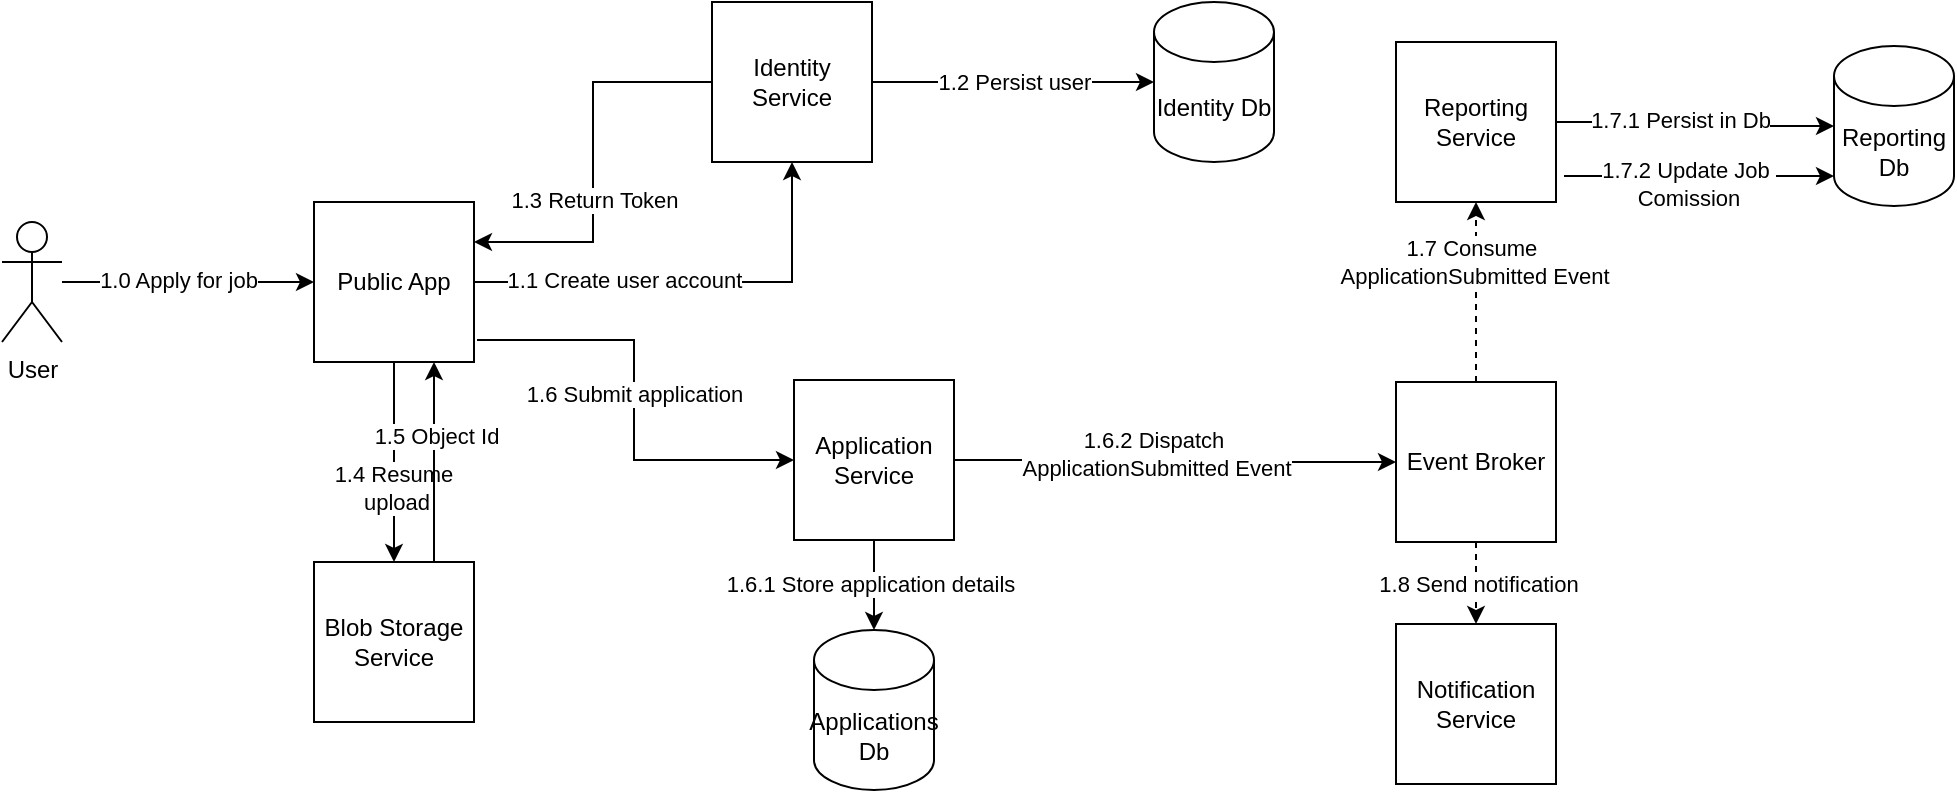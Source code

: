 <mxfile version="24.7.17">
  <diagram name="Page-1" id="GXDkSL0PC6GNDKpRCIQ0">
    <mxGraphModel dx="1026" dy="650" grid="1" gridSize="10" guides="1" tooltips="1" connect="1" arrows="1" fold="1" page="1" pageScale="1" pageWidth="850" pageHeight="1100" math="0" shadow="0">
      <root>
        <mxCell id="0" />
        <mxCell id="1" parent="0" />
        <mxCell id="Frbe6yG20Wet4R6j3Qqw-1" style="edgeStyle=orthogonalEdgeStyle;rounded=0;orthogonalLoop=1;jettySize=auto;html=1;" edge="1" parent="1" source="Frbe6yG20Wet4R6j3Qqw-3" target="Frbe6yG20Wet4R6j3Qqw-12">
          <mxGeometry relative="1" as="geometry" />
        </mxCell>
        <mxCell id="Frbe6yG20Wet4R6j3Qqw-2" value="1.0 Apply for job" style="edgeLabel;html=1;align=center;verticalAlign=middle;resizable=0;points=[];" vertex="1" connectable="0" parent="Frbe6yG20Wet4R6j3Qqw-1">
          <mxGeometry x="-0.35" y="1" relative="1" as="geometry">
            <mxPoint x="17" as="offset" />
          </mxGeometry>
        </mxCell>
        <mxCell id="Frbe6yG20Wet4R6j3Qqw-3" value="User" style="shape=umlActor;verticalLabelPosition=bottom;verticalAlign=top;html=1;outlineConnect=0;" vertex="1" parent="1">
          <mxGeometry x="84" y="120" width="30" height="60" as="geometry" />
        </mxCell>
        <mxCell id="Frbe6yG20Wet4R6j3Qqw-4" style="edgeStyle=orthogonalEdgeStyle;rounded=0;orthogonalLoop=1;jettySize=auto;html=1;" edge="1" parent="1" source="Frbe6yG20Wet4R6j3Qqw-8" target="Frbe6yG20Wet4R6j3Qqw-20">
          <mxGeometry relative="1" as="geometry" />
        </mxCell>
        <mxCell id="Frbe6yG20Wet4R6j3Qqw-5" value="1.6.2 Dispatch&amp;nbsp;&lt;div&gt;ApplicationSubmitted Event&lt;/div&gt;" style="edgeLabel;html=1;align=center;verticalAlign=middle;resizable=0;points=[];" vertex="1" connectable="0" parent="Frbe6yG20Wet4R6j3Qqw-4">
          <mxGeometry x="-0.124" relative="1" as="geometry">
            <mxPoint x="4" y="-3" as="offset" />
          </mxGeometry>
        </mxCell>
        <mxCell id="Frbe6yG20Wet4R6j3Qqw-6" style="edgeStyle=orthogonalEdgeStyle;rounded=0;orthogonalLoop=1;jettySize=auto;html=1;" edge="1" parent="1" source="Frbe6yG20Wet4R6j3Qqw-8" target="Frbe6yG20Wet4R6j3Qqw-23">
          <mxGeometry relative="1" as="geometry" />
        </mxCell>
        <mxCell id="Frbe6yG20Wet4R6j3Qqw-7" value="1.6.1 Store application details" style="edgeLabel;html=1;align=center;verticalAlign=middle;resizable=0;points=[];" vertex="1" connectable="0" parent="Frbe6yG20Wet4R6j3Qqw-6">
          <mxGeometry x="-0.04" y="-2" relative="1" as="geometry">
            <mxPoint as="offset" />
          </mxGeometry>
        </mxCell>
        <mxCell id="Frbe6yG20Wet4R6j3Qqw-8" value="Application Service" style="whiteSpace=wrap;html=1;aspect=fixed;" vertex="1" parent="1">
          <mxGeometry x="480" y="199" width="80" height="80" as="geometry" />
        </mxCell>
        <mxCell id="Frbe6yG20Wet4R6j3Qqw-9" style="edgeStyle=orthogonalEdgeStyle;rounded=0;orthogonalLoop=1;jettySize=auto;html=1;entryX=0.5;entryY=1;entryDx=0;entryDy=0;" edge="1" parent="1" source="Frbe6yG20Wet4R6j3Qqw-12" target="Frbe6yG20Wet4R6j3Qqw-15">
          <mxGeometry relative="1" as="geometry" />
        </mxCell>
        <mxCell id="Frbe6yG20Wet4R6j3Qqw-10" value="1.1 Create user account" style="edgeLabel;html=1;align=center;verticalAlign=middle;resizable=0;points=[];" vertex="1" connectable="0" parent="Frbe6yG20Wet4R6j3Qqw-9">
          <mxGeometry x="-0.4" y="-2" relative="1" as="geometry">
            <mxPoint x="9" y="-3" as="offset" />
          </mxGeometry>
        </mxCell>
        <mxCell id="Frbe6yG20Wet4R6j3Qqw-39" style="edgeStyle=orthogonalEdgeStyle;rounded=0;orthogonalLoop=1;jettySize=auto;html=1;entryX=0.5;entryY=0;entryDx=0;entryDy=0;" edge="1" parent="1" source="Frbe6yG20Wet4R6j3Qqw-12" target="Frbe6yG20Wet4R6j3Qqw-38">
          <mxGeometry relative="1" as="geometry" />
        </mxCell>
        <mxCell id="Frbe6yG20Wet4R6j3Qqw-40" value="1.4 Resume&amp;nbsp;&lt;div&gt;upload&lt;/div&gt;" style="edgeLabel;html=1;align=center;verticalAlign=middle;resizable=0;points=[];" vertex="1" connectable="0" parent="Frbe6yG20Wet4R6j3Qqw-39">
          <mxGeometry x="0.26" y="1" relative="1" as="geometry">
            <mxPoint as="offset" />
          </mxGeometry>
        </mxCell>
        <mxCell id="Frbe6yG20Wet4R6j3Qqw-46" style="edgeStyle=orthogonalEdgeStyle;rounded=0;orthogonalLoop=1;jettySize=auto;html=1;entryX=0;entryY=0.5;entryDx=0;entryDy=0;exitX=1.019;exitY=0.863;exitDx=0;exitDy=0;exitPerimeter=0;" edge="1" parent="1" source="Frbe6yG20Wet4R6j3Qqw-12" target="Frbe6yG20Wet4R6j3Qqw-8">
          <mxGeometry relative="1" as="geometry" />
        </mxCell>
        <mxCell id="Frbe6yG20Wet4R6j3Qqw-47" value="1.6 Submit application" style="edgeLabel;html=1;align=center;verticalAlign=middle;resizable=0;points=[];" vertex="1" connectable="0" parent="Frbe6yG20Wet4R6j3Qqw-46">
          <mxGeometry x="-0.033" relative="1" as="geometry">
            <mxPoint as="offset" />
          </mxGeometry>
        </mxCell>
        <mxCell id="Frbe6yG20Wet4R6j3Qqw-12" value="Public App" style="whiteSpace=wrap;html=1;aspect=fixed;" vertex="1" parent="1">
          <mxGeometry x="240" y="110" width="80" height="80" as="geometry" />
        </mxCell>
        <mxCell id="Frbe6yG20Wet4R6j3Qqw-13" style="edgeStyle=orthogonalEdgeStyle;rounded=0;orthogonalLoop=1;jettySize=auto;html=1;entryX=1;entryY=0.25;entryDx=0;entryDy=0;" edge="1" parent="1" source="Frbe6yG20Wet4R6j3Qqw-15" target="Frbe6yG20Wet4R6j3Qqw-12">
          <mxGeometry relative="1" as="geometry" />
        </mxCell>
        <mxCell id="Frbe6yG20Wet4R6j3Qqw-14" value="1.3 Return Token" style="edgeLabel;html=1;align=center;verticalAlign=middle;resizable=0;points=[];" vertex="1" connectable="0" parent="Frbe6yG20Wet4R6j3Qqw-13">
          <mxGeometry x="0.191" relative="1" as="geometry">
            <mxPoint as="offset" />
          </mxGeometry>
        </mxCell>
        <mxCell id="Frbe6yG20Wet4R6j3Qqw-15" value="Identity Service" style="whiteSpace=wrap;html=1;aspect=fixed;" vertex="1" parent="1">
          <mxGeometry x="439" y="10" width="80" height="80" as="geometry" />
        </mxCell>
        <mxCell id="Frbe6yG20Wet4R6j3Qqw-18" style="edgeStyle=orthogonalEdgeStyle;rounded=0;orthogonalLoop=1;jettySize=auto;html=1;entryX=0.5;entryY=1;entryDx=0;entryDy=0;dashed=1;" edge="1" parent="1" source="Frbe6yG20Wet4R6j3Qqw-20" target="Frbe6yG20Wet4R6j3Qqw-30">
          <mxGeometry relative="1" as="geometry" />
        </mxCell>
        <mxCell id="Frbe6yG20Wet4R6j3Qqw-19" value="1.7 Consume&amp;nbsp;&lt;br&gt;&lt;div&gt;ApplicationSubmitted Event&lt;/div&gt;" style="edgeLabel;html=1;align=center;verticalAlign=middle;resizable=0;points=[];" vertex="1" connectable="0" parent="Frbe6yG20Wet4R6j3Qqw-18">
          <mxGeometry x="0.345" y="1" relative="1" as="geometry">
            <mxPoint as="offset" />
          </mxGeometry>
        </mxCell>
        <mxCell id="Frbe6yG20Wet4R6j3Qqw-20" value="Event Broker" style="whiteSpace=wrap;html=1;aspect=fixed;" vertex="1" parent="1">
          <mxGeometry x="781" y="200" width="80" height="80" as="geometry" />
        </mxCell>
        <mxCell id="Frbe6yG20Wet4R6j3Qqw-21" value="Identity Db" style="shape=cylinder3;whiteSpace=wrap;html=1;boundedLbl=1;backgroundOutline=1;size=15;" vertex="1" parent="1">
          <mxGeometry x="660" y="10" width="60" height="80" as="geometry" />
        </mxCell>
        <mxCell id="Frbe6yG20Wet4R6j3Qqw-22" value="1.2 Persist user" style="edgeStyle=orthogonalEdgeStyle;rounded=0;orthogonalLoop=1;jettySize=auto;html=1;entryX=0;entryY=0.5;entryDx=0;entryDy=0;entryPerimeter=0;" edge="1" parent="1" source="Frbe6yG20Wet4R6j3Qqw-15" target="Frbe6yG20Wet4R6j3Qqw-21">
          <mxGeometry relative="1" as="geometry" />
        </mxCell>
        <mxCell id="Frbe6yG20Wet4R6j3Qqw-23" value="Applications Db" style="shape=cylinder3;whiteSpace=wrap;html=1;boundedLbl=1;backgroundOutline=1;size=15;" vertex="1" parent="1">
          <mxGeometry x="490" y="324" width="60" height="80" as="geometry" />
        </mxCell>
        <mxCell id="Frbe6yG20Wet4R6j3Qqw-29" value="Reporting Db" style="shape=cylinder3;whiteSpace=wrap;html=1;boundedLbl=1;backgroundOutline=1;size=15;" vertex="1" parent="1">
          <mxGeometry x="1000" y="32" width="60" height="80" as="geometry" />
        </mxCell>
        <mxCell id="Frbe6yG20Wet4R6j3Qqw-30" value="Reporting Service" style="whiteSpace=wrap;html=1;aspect=fixed;" vertex="1" parent="1">
          <mxGeometry x="781" y="30" width="80" height="80" as="geometry" />
        </mxCell>
        <mxCell id="Frbe6yG20Wet4R6j3Qqw-31" style="edgeStyle=orthogonalEdgeStyle;rounded=0;orthogonalLoop=1;jettySize=auto;html=1;entryX=0;entryY=0.5;entryDx=0;entryDy=0;entryPerimeter=0;" edge="1" parent="1" source="Frbe6yG20Wet4R6j3Qqw-30" target="Frbe6yG20Wet4R6j3Qqw-29">
          <mxGeometry relative="1" as="geometry" />
        </mxCell>
        <mxCell id="Frbe6yG20Wet4R6j3Qqw-32" value="1.7.1 Persist in Db" style="edgeLabel;html=1;align=center;verticalAlign=middle;resizable=0;points=[];" vertex="1" connectable="0" parent="Frbe6yG20Wet4R6j3Qqw-31">
          <mxGeometry x="-0.25" y="3" relative="1" as="geometry">
            <mxPoint x="9" y="2" as="offset" />
          </mxGeometry>
        </mxCell>
        <mxCell id="Frbe6yG20Wet4R6j3Qqw-33" value="Notification Service" style="whiteSpace=wrap;html=1;aspect=fixed;" vertex="1" parent="1">
          <mxGeometry x="781" y="321" width="80" height="80" as="geometry" />
        </mxCell>
        <mxCell id="Frbe6yG20Wet4R6j3Qqw-34" style="edgeStyle=orthogonalEdgeStyle;rounded=0;orthogonalLoop=1;jettySize=auto;html=1;entryX=0.5;entryY=0;entryDx=0;entryDy=0;dashed=1;" edge="1" parent="1" source="Frbe6yG20Wet4R6j3Qqw-20" target="Frbe6yG20Wet4R6j3Qqw-33">
          <mxGeometry relative="1" as="geometry" />
        </mxCell>
        <mxCell id="Frbe6yG20Wet4R6j3Qqw-35" value="1.8 Send notification" style="edgeLabel;html=1;align=center;verticalAlign=middle;resizable=0;points=[];" vertex="1" connectable="0" parent="Frbe6yG20Wet4R6j3Qqw-34">
          <mxGeometry x="0.007" y="1" relative="1" as="geometry">
            <mxPoint as="offset" />
          </mxGeometry>
        </mxCell>
        <mxCell id="Frbe6yG20Wet4R6j3Qqw-41" style="edgeStyle=orthogonalEdgeStyle;rounded=0;orthogonalLoop=1;jettySize=auto;html=1;entryX=0.75;entryY=1;entryDx=0;entryDy=0;exitX=0.75;exitY=0;exitDx=0;exitDy=0;" edge="1" parent="1" source="Frbe6yG20Wet4R6j3Qqw-38" target="Frbe6yG20Wet4R6j3Qqw-12">
          <mxGeometry relative="1" as="geometry" />
        </mxCell>
        <mxCell id="Frbe6yG20Wet4R6j3Qqw-42" value="1.5 Object Id" style="edgeLabel;html=1;align=center;verticalAlign=middle;resizable=0;points=[];" vertex="1" connectable="0" parent="Frbe6yG20Wet4R6j3Qqw-41">
          <mxGeometry x="0.26" relative="1" as="geometry">
            <mxPoint x="1" as="offset" />
          </mxGeometry>
        </mxCell>
        <mxCell id="Frbe6yG20Wet4R6j3Qqw-38" value="Blob Storage Service" style="whiteSpace=wrap;html=1;aspect=fixed;" vertex="1" parent="1">
          <mxGeometry x="240" y="290" width="80" height="80" as="geometry" />
        </mxCell>
        <mxCell id="Frbe6yG20Wet4R6j3Qqw-48" style="edgeStyle=orthogonalEdgeStyle;rounded=0;orthogonalLoop=1;jettySize=auto;html=1;entryX=0;entryY=1;entryDx=0;entryDy=-15;entryPerimeter=0;exitX=1.05;exitY=0.838;exitDx=0;exitDy=0;exitPerimeter=0;" edge="1" parent="1" source="Frbe6yG20Wet4R6j3Qqw-30" target="Frbe6yG20Wet4R6j3Qqw-29">
          <mxGeometry relative="1" as="geometry" />
        </mxCell>
        <mxCell id="Frbe6yG20Wet4R6j3Qqw-49" value="1.7.2 Update Job&amp;nbsp;&lt;div&gt;Comission&lt;/div&gt;" style="edgeLabel;html=1;align=center;verticalAlign=middle;resizable=0;points=[];" vertex="1" connectable="0" parent="Frbe6yG20Wet4R6j3Qqw-48">
          <mxGeometry x="-0.23" y="-4" relative="1" as="geometry">
            <mxPoint x="10" as="offset" />
          </mxGeometry>
        </mxCell>
      </root>
    </mxGraphModel>
  </diagram>
</mxfile>
